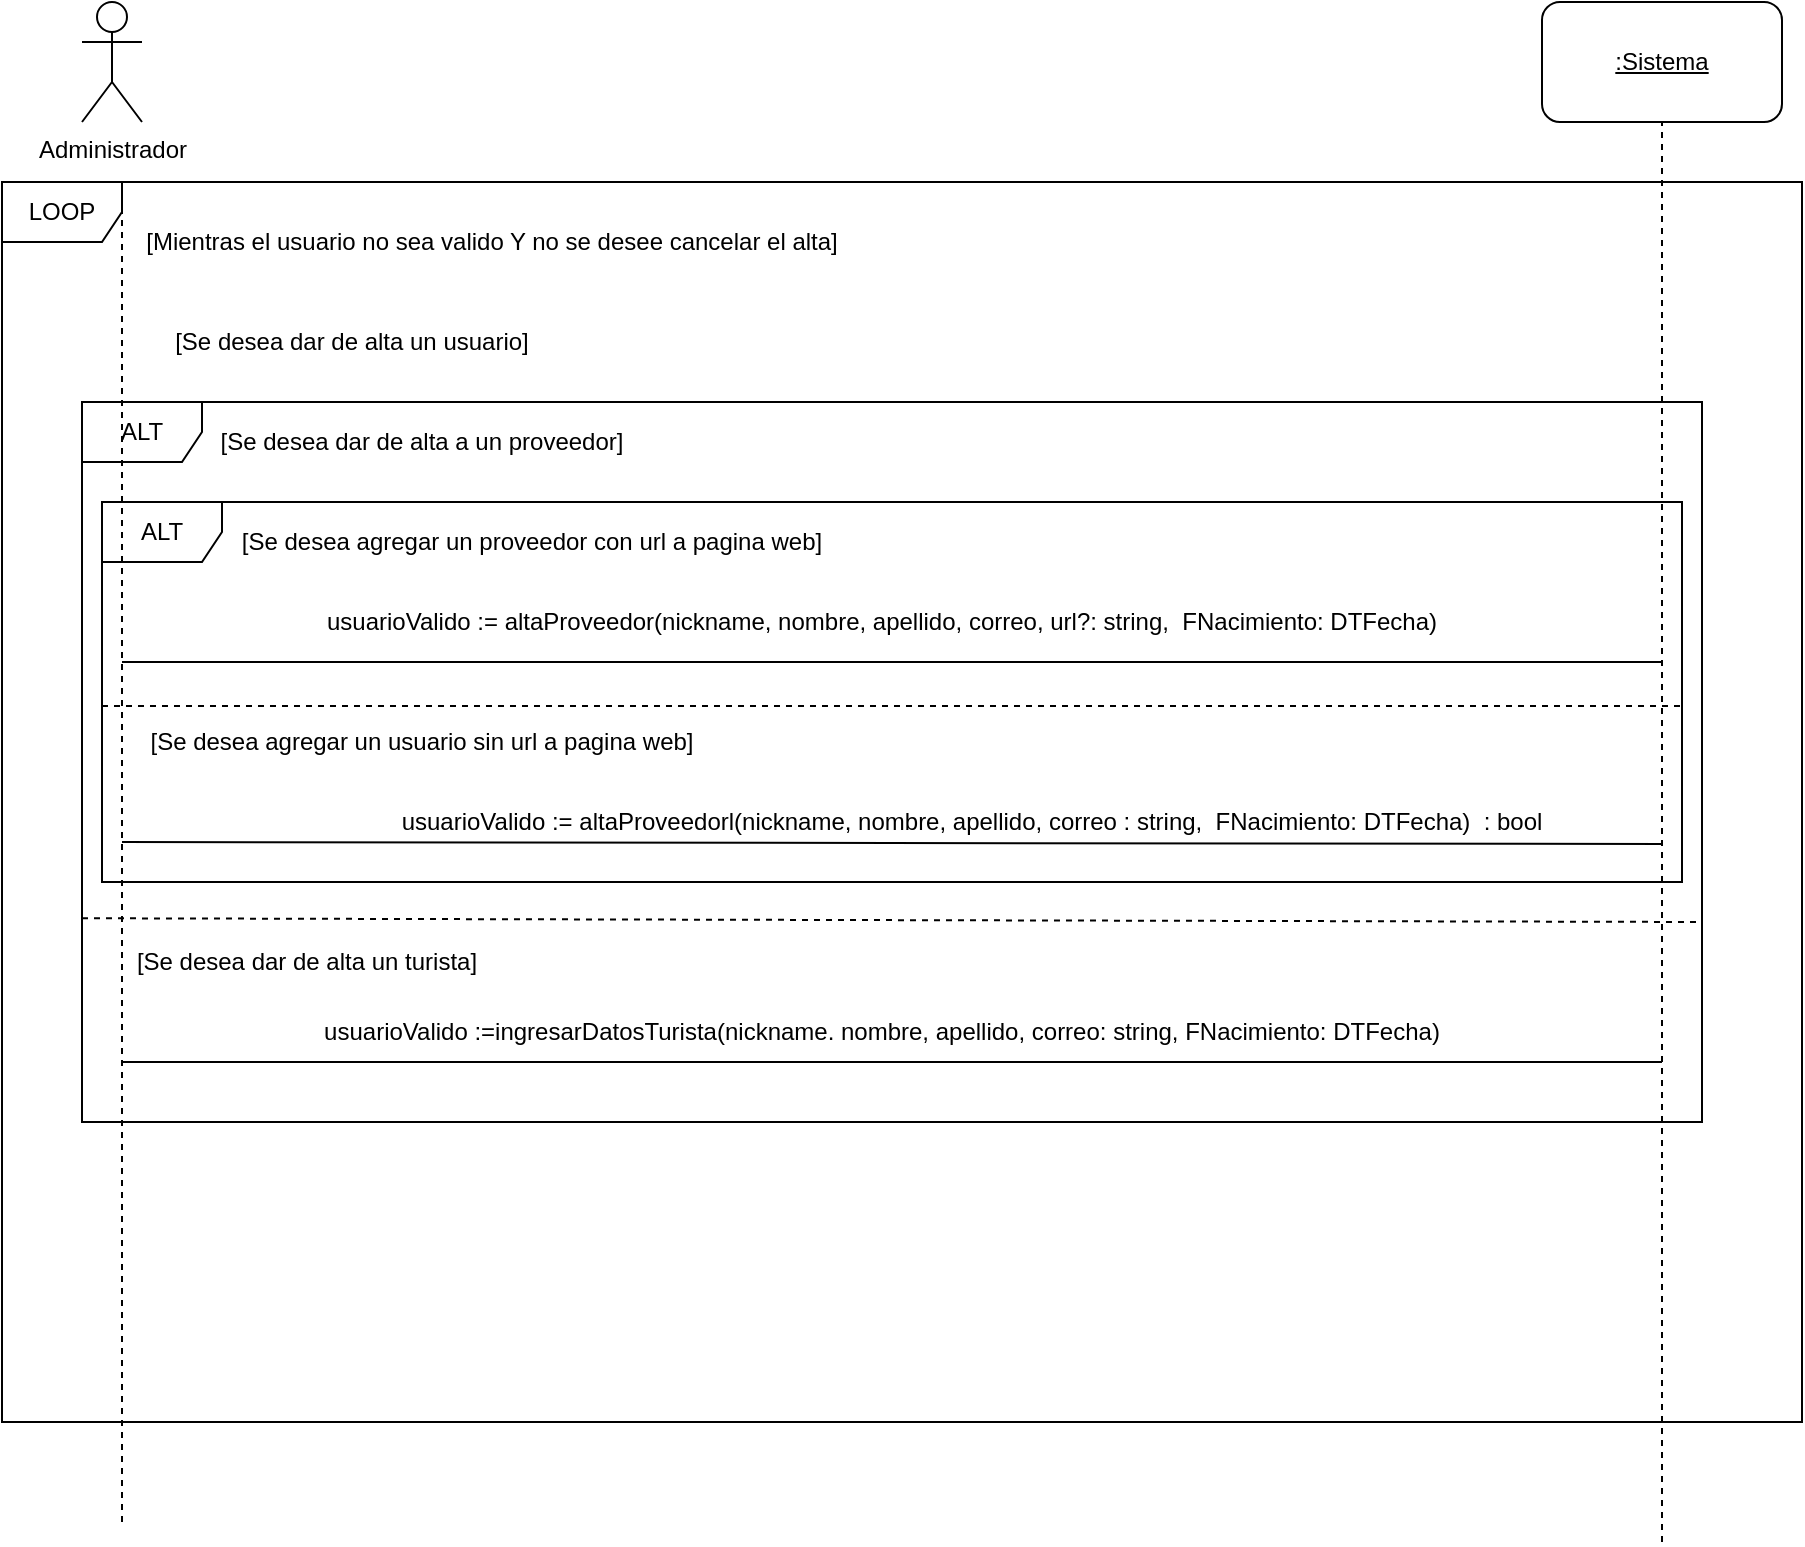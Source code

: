 <mxfile version="13.0.3" type="device"><diagram id="-W0qAnZP0kgRnT9h1XHW" name="Page-1"><mxGraphModel dx="1662" dy="816" grid="1" gridSize="10" guides="1" tooltips="1" connect="1" arrows="1" fold="1" page="1" pageScale="1" pageWidth="10000" pageHeight="10000" math="0" shadow="0"><root><mxCell id="0"/><mxCell id="1" parent="0"/><mxCell id="rLUGT0oWZXFHLmDAjdi7-28" value="LOOP" style="shape=umlFrame;whiteSpace=wrap;html=1;" parent="1" vertex="1"><mxGeometry x="90" y="150" width="900" height="620" as="geometry"/></mxCell><mxCell id="rLUGT0oWZXFHLmDAjdi7-46" value="ALT" style="shape=umlFrame;whiteSpace=wrap;html=1;" parent="1" vertex="1"><mxGeometry x="140" y="310" width="790" height="190" as="geometry"/></mxCell><mxCell id="rLUGT0oWZXFHLmDAjdi7-45" value="ALT" style="shape=umlFrame;whiteSpace=wrap;html=1;" parent="1" vertex="1"><mxGeometry x="130" y="260" width="810" height="360" as="geometry"/></mxCell><mxCell id="rLUGT0oWZXFHLmDAjdi7-1" value="Administrador" style="shape=umlActor;verticalLabelPosition=bottom;labelBackgroundColor=#ffffff;verticalAlign=top;html=1;outlineConnect=0;" parent="1" vertex="1"><mxGeometry x="130" y="60" width="30" height="60" as="geometry"/></mxCell><mxCell id="rLUGT0oWZXFHLmDAjdi7-2" value="&lt;u&gt;:Sistema&lt;/u&gt;" style="rounded=1;whiteSpace=wrap;html=1;" parent="1" vertex="1"><mxGeometry x="860" y="60" width="120" height="60" as="geometry"/></mxCell><mxCell id="rLUGT0oWZXFHLmDAjdi7-4" value="" style="endArrow=none;dashed=1;html=1;entryX=0.5;entryY=1;entryDx=0;entryDy=0;" parent="1" target="rLUGT0oWZXFHLmDAjdi7-2" edge="1"><mxGeometry width="50" height="50" relative="1" as="geometry"><mxPoint x="920" y="830" as="sourcePoint"/><mxPoint x="940" y="170" as="targetPoint"/></mxGeometry></mxCell><mxCell id="rLUGT0oWZXFHLmDAjdi7-31" value="[Se desea dar de alta a un proveedor]" style="text;html=1;strokeColor=none;fillColor=none;align=center;verticalAlign=middle;whiteSpace=wrap;rounded=0;" parent="1" vertex="1"><mxGeometry x="185" y="270" width="230" height="20" as="geometry"/></mxCell><mxCell id="rLUGT0oWZXFHLmDAjdi7-32" value="[Se desea agregar un proveedor con url a pagina web]" style="text;html=1;strokeColor=none;fillColor=none;align=center;verticalAlign=middle;whiteSpace=wrap;rounded=0;" parent="1" vertex="1"><mxGeometry x="180" y="320" width="350" height="20" as="geometry"/></mxCell><mxCell id="rLUGT0oWZXFHLmDAjdi7-33" value="[Se desea agregar un usuario sin url a pagina web]" style="text;html=1;strokeColor=none;fillColor=none;align=center;verticalAlign=middle;whiteSpace=wrap;rounded=0;" parent="1" vertex="1"><mxGeometry x="150" y="420" width="300" height="20" as="geometry"/></mxCell><mxCell id="rLUGT0oWZXFHLmDAjdi7-34" value="usuarioValido := altaProveedor(nickname, nombre, apellido, correo, url?: string,&amp;nbsp;&amp;nbsp;FNacimiento: DTFecha)" style="text;html=1;strokeColor=none;fillColor=none;align=center;verticalAlign=middle;whiteSpace=wrap;rounded=0;" parent="1" vertex="1"><mxGeometry x="240" y="360" width="580" height="20" as="geometry"/></mxCell><mxCell id="rLUGT0oWZXFHLmDAjdi7-35" value="usuarioValido := altaProveedorl(nickname, nombre, apellido, correo : string,&amp;nbsp; FNacimiento: DTFecha)&amp;nbsp; : bool" style="text;html=1;strokeColor=none;fillColor=none;align=center;verticalAlign=middle;whiteSpace=wrap;rounded=0;" parent="1" vertex="1"><mxGeometry x="270" y="460" width="610" height="20" as="geometry"/></mxCell><mxCell id="rLUGT0oWZXFHLmDAjdi7-36" value="[Se desea dar de alta un turista]" style="text;html=1;strokeColor=none;fillColor=none;align=center;verticalAlign=middle;whiteSpace=wrap;rounded=0;" parent="1" vertex="1"><mxGeometry x="140" y="530" width="205" height="20" as="geometry"/></mxCell><mxCell id="rLUGT0oWZXFHLmDAjdi7-37" value="usuarioValido :=ingresarDatosTurista(nickname. nombre, apellido, correo: string, FNacimiento: DTFecha)" style="text;html=1;strokeColor=none;fillColor=none;align=center;verticalAlign=middle;whiteSpace=wrap;rounded=0;" parent="1" vertex="1"><mxGeometry x="240" y="565" width="580" height="20" as="geometry"/></mxCell><mxCell id="rLUGT0oWZXFHLmDAjdi7-41" value="[Mientras el usuario no sea valido Y no se desee cancelar el alta]" style="text;html=1;strokeColor=none;fillColor=none;align=center;verticalAlign=middle;whiteSpace=wrap;rounded=0;" parent="1" vertex="1"><mxGeometry x="160" y="170" width="350" height="20" as="geometry"/></mxCell><mxCell id="rLUGT0oWZXFHLmDAjdi7-51" value="[Se desea dar de alta un usuario]" style="text;html=1;strokeColor=none;fillColor=none;align=center;verticalAlign=middle;whiteSpace=wrap;rounded=0;" parent="1" vertex="1"><mxGeometry x="170" y="220" width="190" height="20" as="geometry"/></mxCell><mxCell id="rLUGT0oWZXFHLmDAjdi7-55" value="" style="endArrow=none;html=1;" parent="1" edge="1"><mxGeometry width="50" height="50" relative="1" as="geometry"><mxPoint x="150" y="390" as="sourcePoint"/><mxPoint x="920" y="390" as="targetPoint"/></mxGeometry></mxCell><mxCell id="rLUGT0oWZXFHLmDAjdi7-56" value="" style="endArrow=none;dashed=1;html=1;entryX=1;entryY=0.537;entryDx=0;entryDy=0;entryPerimeter=0;" parent="1" target="rLUGT0oWZXFHLmDAjdi7-46" edge="1"><mxGeometry width="50" height="50" relative="1" as="geometry"><mxPoint x="140" y="412" as="sourcePoint"/><mxPoint x="340" y="400" as="targetPoint"/></mxGeometry></mxCell><mxCell id="rLUGT0oWZXFHLmDAjdi7-57" value="" style="endArrow=none;html=1;" parent="1" edge="1"><mxGeometry width="50" height="50" relative="1" as="geometry"><mxPoint x="150" y="480" as="sourcePoint"/><mxPoint x="920" y="481" as="targetPoint"/></mxGeometry></mxCell><mxCell id="rLUGT0oWZXFHLmDAjdi7-58" value="" style="endArrow=none;html=1;" parent="1" edge="1"><mxGeometry width="50" height="50" relative="1" as="geometry"><mxPoint x="150" y="590" as="sourcePoint"/><mxPoint x="920" y="590" as="targetPoint"/></mxGeometry></mxCell><mxCell id="rLUGT0oWZXFHLmDAjdi7-59" value="" style="endArrow=none;dashed=1;html=1;exitX=0;exitY=0.717;exitDx=0;exitDy=0;exitPerimeter=0;" parent="1" source="rLUGT0oWZXFHLmDAjdi7-45" edge="1"><mxGeometry width="50" height="50" relative="1" as="geometry"><mxPoint x="370" y="570" as="sourcePoint"/><mxPoint x="940" y="520" as="targetPoint"/></mxGeometry></mxCell><mxCell id="rLUGT0oWZXFHLmDAjdi7-3" value="" style="endArrow=none;dashed=1;html=1;" parent="1" edge="1"><mxGeometry width="50" height="50" relative="1" as="geometry"><mxPoint x="150" y="820" as="sourcePoint"/><mxPoint x="150" y="150" as="targetPoint"/></mxGeometry></mxCell></root></mxGraphModel></diagram></mxfile>